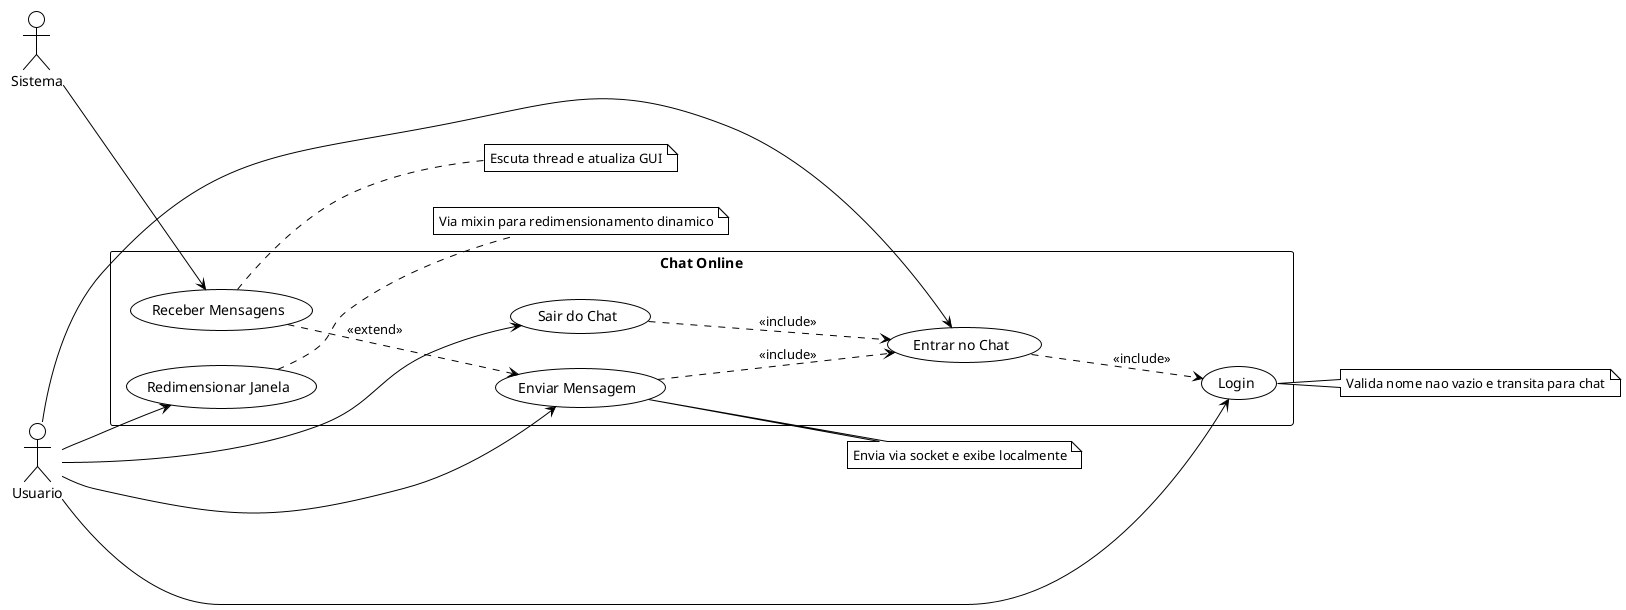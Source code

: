 @startuml CasosDeUso
!theme plain

left to right direction
' Layout horizontal para melhor visualizacao

actor "Usuario" as U
actor "Sistema" as S

rectangle "Chat Online" {
  usecase "Login" as UC1
  usecase "Entrar no Chat" as UC2
  usecase "Enviar Mensagem" as UC3
  usecase "Receber Mensagens" as UC4
  usecase "Redimensionar Janela" as UC5
  usecase "Sair do Chat" as UC6
}

' Relacionamentos
U --> UC1
U --> UC2
U --> UC3
U --> UC5
U --> UC6

S --> UC4
' Sistema gerencia recebimento

' Dependencias (inclui/extende)
UC2 ..> UC1 : <<include>>
' (requer login)
UC3 ..> UC2 : <<include>>
' (requer estar no chat)
UC4 ..> UC3 : <<extend>>
' (broadcast de envios)
UC6 ..> UC2 : <<include>>
' (fecha chat)

note right of UC1 : Valida nome nao vazio e transita para chat
note right of UC3 : Envia via socket e exibe localmente
note right of UC4 : Escuta thread e atualiza GUI
note right of UC5 : Via mixin para redimensionamento dinamico

@enduml